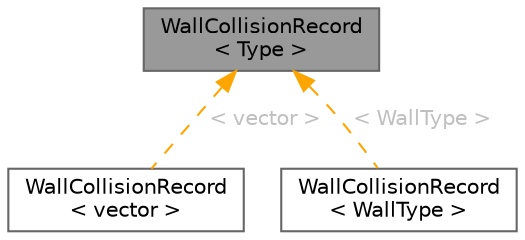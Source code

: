 digraph "WallCollisionRecord&lt; Type &gt;"
{
 // LATEX_PDF_SIZE
  bgcolor="transparent";
  edge [fontname=Helvetica,fontsize=10,labelfontname=Helvetica,labelfontsize=10];
  node [fontname=Helvetica,fontsize=10,shape=box,height=0.2,width=0.4];
  Node1 [id="Node000001",label="WallCollisionRecord\l\< Type \>",height=0.2,width=0.4,color="gray40", fillcolor="grey60", style="filled", fontcolor="black",tooltip="Record of a collision between the particle holding the record and a wall face at the position relativ..."];
  Node1 -> Node2 [id="edge1_Node000001_Node000002",dir="back",color="orange",style="dashed",tooltip=" ",label=" \< vector \>",fontcolor="grey" ];
  Node2 [id="Node000002",label="WallCollisionRecord\l\< vector \>",height=0.2,width=0.4,color="gray40", fillcolor="white", style="filled",URL="$classFoam_1_1WallCollisionRecord.html",tooltip=" "];
  Node1 -> Node3 [id="edge2_Node000001_Node000003",dir="back",color="orange",style="dashed",tooltip=" ",label=" \< WallType \>",fontcolor="grey" ];
  Node3 [id="Node000003",label="WallCollisionRecord\l\< WallType \>",height=0.2,width=0.4,color="gray40", fillcolor="white", style="filled",URL="$classFoam_1_1WallCollisionRecord.html",tooltip=" "];
}

